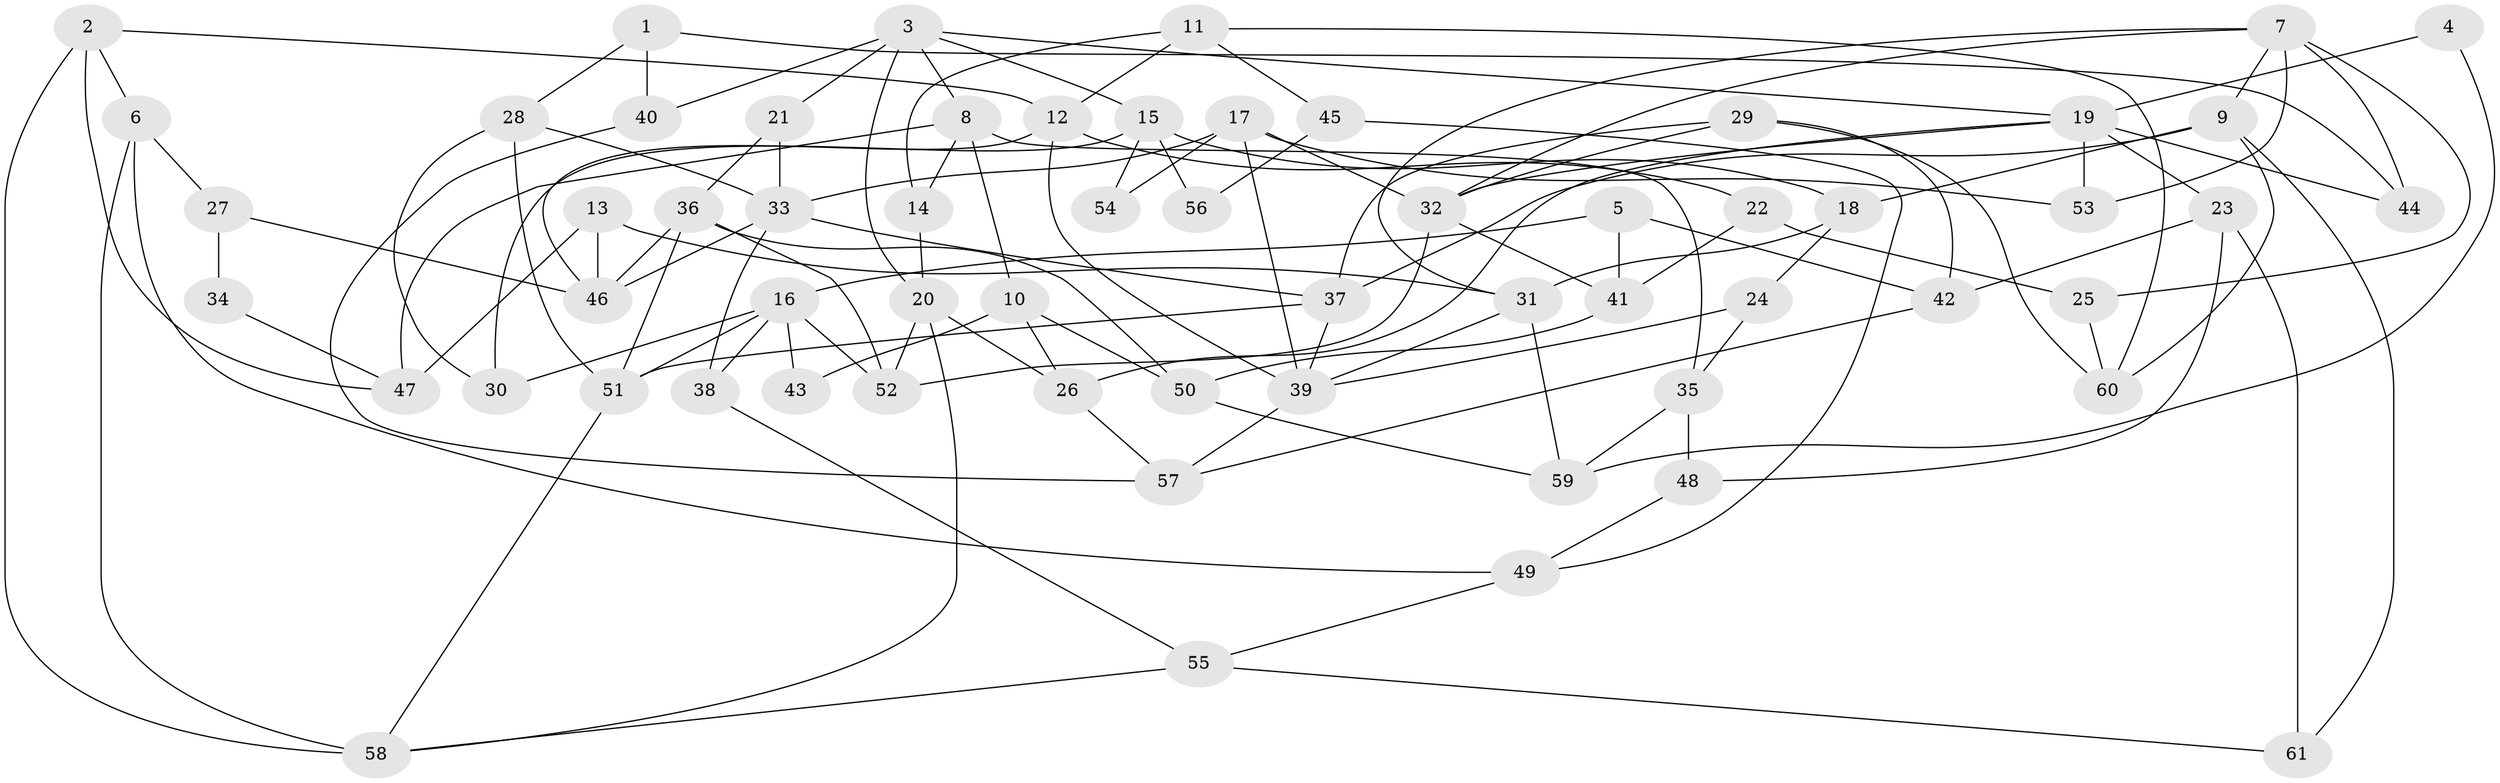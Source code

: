// coarse degree distribution, {5: 0.23255813953488372, 4: 0.3023255813953488, 3: 0.11627906976744186, 2: 0.09302325581395349, 7: 0.09302325581395349, 9: 0.023255813953488372, 6: 0.06976744186046512, 8: 0.06976744186046512}
// Generated by graph-tools (version 1.1) at 2025/36/03/04/25 23:36:58]
// undirected, 61 vertices, 122 edges
graph export_dot {
  node [color=gray90,style=filled];
  1;
  2;
  3;
  4;
  5;
  6;
  7;
  8;
  9;
  10;
  11;
  12;
  13;
  14;
  15;
  16;
  17;
  18;
  19;
  20;
  21;
  22;
  23;
  24;
  25;
  26;
  27;
  28;
  29;
  30;
  31;
  32;
  33;
  34;
  35;
  36;
  37;
  38;
  39;
  40;
  41;
  42;
  43;
  44;
  45;
  46;
  47;
  48;
  49;
  50;
  51;
  52;
  53;
  54;
  55;
  56;
  57;
  58;
  59;
  60;
  61;
  1 -- 40;
  1 -- 44;
  1 -- 28;
  2 -- 12;
  2 -- 58;
  2 -- 6;
  2 -- 47;
  3 -- 20;
  3 -- 19;
  3 -- 8;
  3 -- 15;
  3 -- 21;
  3 -- 40;
  4 -- 19;
  4 -- 59;
  5 -- 42;
  5 -- 16;
  5 -- 41;
  6 -- 58;
  6 -- 27;
  6 -- 49;
  7 -- 53;
  7 -- 9;
  7 -- 25;
  7 -- 31;
  7 -- 32;
  7 -- 44;
  8 -- 47;
  8 -- 10;
  8 -- 14;
  8 -- 35;
  9 -- 37;
  9 -- 18;
  9 -- 60;
  9 -- 61;
  10 -- 50;
  10 -- 26;
  10 -- 43;
  11 -- 14;
  11 -- 12;
  11 -- 45;
  11 -- 60;
  12 -- 22;
  12 -- 46;
  12 -- 39;
  13 -- 46;
  13 -- 31;
  13 -- 47;
  14 -- 20;
  15 -- 18;
  15 -- 30;
  15 -- 54;
  15 -- 56;
  16 -- 51;
  16 -- 30;
  16 -- 38;
  16 -- 43;
  16 -- 52;
  17 -- 32;
  17 -- 39;
  17 -- 33;
  17 -- 53;
  17 -- 54;
  18 -- 31;
  18 -- 24;
  19 -- 32;
  19 -- 23;
  19 -- 26;
  19 -- 44;
  19 -- 53;
  20 -- 26;
  20 -- 58;
  20 -- 52;
  21 -- 33;
  21 -- 36;
  22 -- 41;
  22 -- 25;
  23 -- 42;
  23 -- 61;
  23 -- 48;
  24 -- 35;
  24 -- 39;
  25 -- 60;
  26 -- 57;
  27 -- 46;
  27 -- 34;
  28 -- 51;
  28 -- 30;
  28 -- 33;
  29 -- 60;
  29 -- 32;
  29 -- 37;
  29 -- 42;
  31 -- 39;
  31 -- 59;
  32 -- 52;
  32 -- 41;
  33 -- 37;
  33 -- 38;
  33 -- 46;
  34 -- 47;
  35 -- 59;
  35 -- 48;
  36 -- 52;
  36 -- 46;
  36 -- 50;
  36 -- 51;
  37 -- 39;
  37 -- 51;
  38 -- 55;
  39 -- 57;
  40 -- 57;
  41 -- 50;
  42 -- 57;
  45 -- 49;
  45 -- 56;
  48 -- 49;
  49 -- 55;
  50 -- 59;
  51 -- 58;
  55 -- 58;
  55 -- 61;
}
